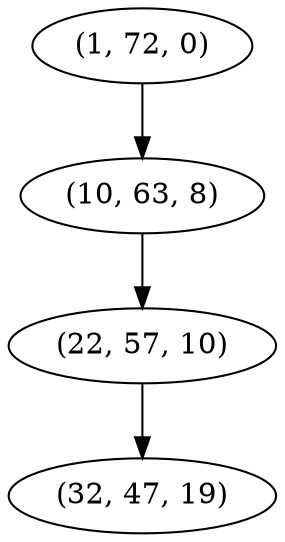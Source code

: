 digraph tree {
    "(1, 72, 0)";
    "(10, 63, 8)";
    "(22, 57, 10)";
    "(32, 47, 19)";
    "(1, 72, 0)" -> "(10, 63, 8)";
    "(10, 63, 8)" -> "(22, 57, 10)";
    "(22, 57, 10)" -> "(32, 47, 19)";
}
